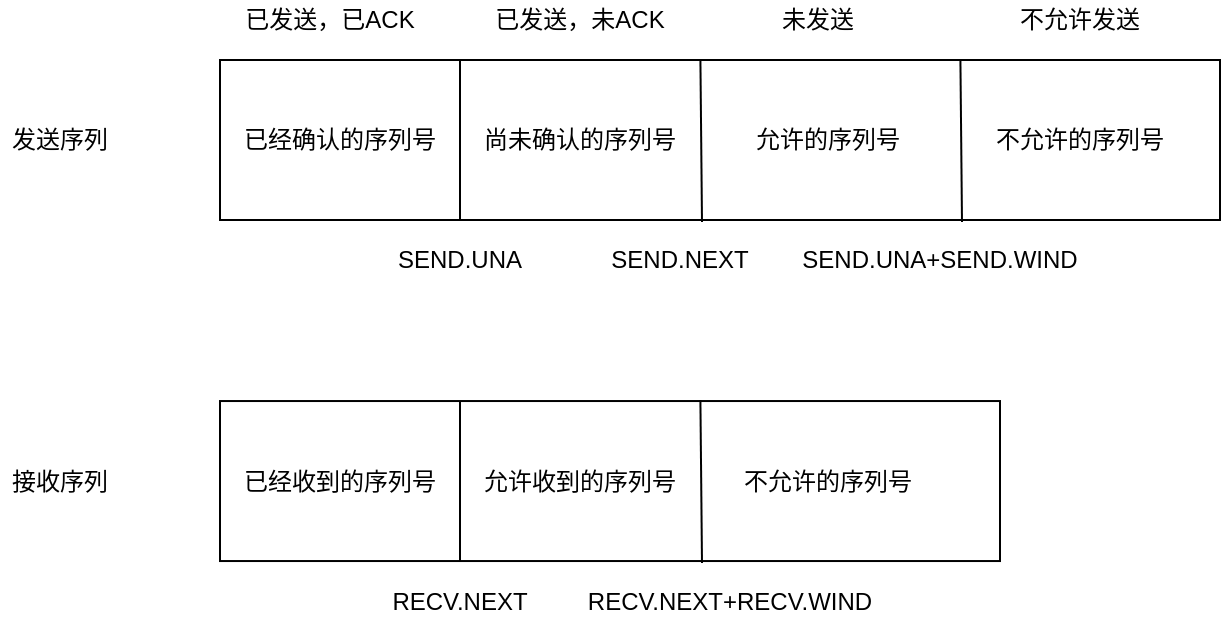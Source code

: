 <mxfile version="15.0.3" type="github">
  <diagram id="OLb6H99NVurHBAbNcIay" name="Page-1">
    <mxGraphModel dx="1106" dy="702" grid="1" gridSize="10" guides="1" tooltips="1" connect="1" arrows="1" fold="1" page="1" pageScale="1" pageWidth="827" pageHeight="1169" math="0" shadow="0">
      <root>
        <mxCell id="0" />
        <mxCell id="1" parent="0" />
        <mxCell id="IQePV8dx6CvxLop7wID3-1" value="" style="rounded=0;whiteSpace=wrap;html=1;" vertex="1" parent="1">
          <mxGeometry x="160" y="200" width="500" height="80" as="geometry" />
        </mxCell>
        <mxCell id="IQePV8dx6CvxLop7wID3-2" value="" style="endArrow=none;html=1;entryX=0.698;entryY=-0.019;entryDx=0;entryDy=0;entryPerimeter=0;" edge="1" parent="1">
          <mxGeometry width="50" height="50" relative="1" as="geometry">
            <mxPoint x="401" y="281" as="sourcePoint" />
            <mxPoint x="400.2" y="199.48" as="targetPoint" />
          </mxGeometry>
        </mxCell>
        <mxCell id="IQePV8dx6CvxLop7wID3-3" value="" style="endArrow=none;html=1;" edge="1" parent="1">
          <mxGeometry width="50" height="50" relative="1" as="geometry">
            <mxPoint x="280" y="280" as="sourcePoint" />
            <mxPoint x="280" y="200" as="targetPoint" />
          </mxGeometry>
        </mxCell>
        <mxCell id="IQePV8dx6CvxLop7wID3-5" value="SEND.UNA" style="text;html=1;strokeColor=none;fillColor=none;align=center;verticalAlign=middle;whiteSpace=wrap;rounded=0;" vertex="1" parent="1">
          <mxGeometry x="260" y="290" width="40" height="20" as="geometry" />
        </mxCell>
        <mxCell id="IQePV8dx6CvxLop7wID3-6" value="SEND.NEXT" style="text;html=1;strokeColor=none;fillColor=none;align=center;verticalAlign=middle;whiteSpace=wrap;rounded=0;" vertex="1" parent="1">
          <mxGeometry x="370" y="290" width="40" height="20" as="geometry" />
        </mxCell>
        <mxCell id="IQePV8dx6CvxLop7wID3-7" value="" style="endArrow=none;html=1;entryX=0.698;entryY=-0.019;entryDx=0;entryDy=0;entryPerimeter=0;" edge="1" parent="1">
          <mxGeometry width="50" height="50" relative="1" as="geometry">
            <mxPoint x="531" y="281" as="sourcePoint" />
            <mxPoint x="530.2" y="199.48" as="targetPoint" />
          </mxGeometry>
        </mxCell>
        <mxCell id="IQePV8dx6CvxLop7wID3-8" value="SEND.UNA+SEND.WIND" style="text;html=1;strokeColor=none;fillColor=none;align=center;verticalAlign=middle;whiteSpace=wrap;rounded=0;" vertex="1" parent="1">
          <mxGeometry x="500" y="290" width="40" height="20" as="geometry" />
        </mxCell>
        <mxCell id="IQePV8dx6CvxLop7wID3-9" value="已经确认的序列号" style="text;html=1;strokeColor=none;fillColor=none;align=center;verticalAlign=middle;whiteSpace=wrap;rounded=0;" vertex="1" parent="1">
          <mxGeometry x="170" y="225" width="100" height="30" as="geometry" />
        </mxCell>
        <mxCell id="IQePV8dx6CvxLop7wID3-10" value="尚未确认的序列号" style="text;html=1;strokeColor=none;fillColor=none;align=center;verticalAlign=middle;whiteSpace=wrap;rounded=0;" vertex="1" parent="1">
          <mxGeometry x="290" y="225" width="100" height="30" as="geometry" />
        </mxCell>
        <mxCell id="IQePV8dx6CvxLop7wID3-11" value="允许的序列号" style="text;html=1;strokeColor=none;fillColor=none;align=center;verticalAlign=middle;whiteSpace=wrap;rounded=0;" vertex="1" parent="1">
          <mxGeometry x="414" y="225" width="100" height="30" as="geometry" />
        </mxCell>
        <mxCell id="IQePV8dx6CvxLop7wID3-12" value="发送序列" style="text;html=1;strokeColor=none;fillColor=none;align=center;verticalAlign=middle;whiteSpace=wrap;rounded=0;" vertex="1" parent="1">
          <mxGeometry x="50" y="230" width="60" height="20" as="geometry" />
        </mxCell>
        <mxCell id="IQePV8dx6CvxLop7wID3-13" value="" style="rounded=0;whiteSpace=wrap;html=1;" vertex="1" parent="1">
          <mxGeometry x="160" y="370.52" width="390" height="80" as="geometry" />
        </mxCell>
        <mxCell id="IQePV8dx6CvxLop7wID3-14" value="" style="endArrow=none;html=1;entryX=0.698;entryY=-0.019;entryDx=0;entryDy=0;entryPerimeter=0;" edge="1" parent="1">
          <mxGeometry width="50" height="50" relative="1" as="geometry">
            <mxPoint x="401" y="451.52" as="sourcePoint" />
            <mxPoint x="400.2" y="370" as="targetPoint" />
          </mxGeometry>
        </mxCell>
        <mxCell id="IQePV8dx6CvxLop7wID3-15" value="" style="endArrow=none;html=1;" edge="1" parent="1">
          <mxGeometry width="50" height="50" relative="1" as="geometry">
            <mxPoint x="280" y="450.52" as="sourcePoint" />
            <mxPoint x="280" y="370.52" as="targetPoint" />
          </mxGeometry>
        </mxCell>
        <mxCell id="IQePV8dx6CvxLop7wID3-16" value="RECV.NEXT" style="text;html=1;strokeColor=none;fillColor=none;align=center;verticalAlign=middle;whiteSpace=wrap;rounded=0;" vertex="1" parent="1">
          <mxGeometry x="260" y="460.52" width="40" height="20" as="geometry" />
        </mxCell>
        <mxCell id="IQePV8dx6CvxLop7wID3-17" value="RECV.NEXT+RECV.WIND" style="text;html=1;strokeColor=none;fillColor=none;align=center;verticalAlign=middle;whiteSpace=wrap;rounded=0;" vertex="1" parent="1">
          <mxGeometry x="395" y="460.52" width="40" height="20" as="geometry" />
        </mxCell>
        <mxCell id="IQePV8dx6CvxLop7wID3-20" value="已经收到的序列号" style="text;html=1;strokeColor=none;fillColor=none;align=center;verticalAlign=middle;whiteSpace=wrap;rounded=0;" vertex="1" parent="1">
          <mxGeometry x="170" y="395.52" width="100" height="30" as="geometry" />
        </mxCell>
        <mxCell id="IQePV8dx6CvxLop7wID3-21" value="允许收到的序列号" style="text;html=1;strokeColor=none;fillColor=none;align=center;verticalAlign=middle;whiteSpace=wrap;rounded=0;" vertex="1" parent="1">
          <mxGeometry x="290" y="395.52" width="100" height="30" as="geometry" />
        </mxCell>
        <mxCell id="IQePV8dx6CvxLop7wID3-23" value="接收序列" style="text;html=1;strokeColor=none;fillColor=none;align=center;verticalAlign=middle;whiteSpace=wrap;rounded=0;" vertex="1" parent="1">
          <mxGeometry x="50" y="400.52" width="60" height="20" as="geometry" />
        </mxCell>
        <mxCell id="IQePV8dx6CvxLop7wID3-24" value="已发送，已ACK" style="text;html=1;strokeColor=none;fillColor=none;align=center;verticalAlign=middle;whiteSpace=wrap;rounded=0;" vertex="1" parent="1">
          <mxGeometry x="160" y="170" width="110" height="20" as="geometry" />
        </mxCell>
        <mxCell id="IQePV8dx6CvxLop7wID3-25" value="不允许的序列号" style="text;html=1;strokeColor=none;fillColor=none;align=center;verticalAlign=middle;whiteSpace=wrap;rounded=0;" vertex="1" parent="1">
          <mxGeometry x="540" y="225" width="100" height="30" as="geometry" />
        </mxCell>
        <mxCell id="IQePV8dx6CvxLop7wID3-27" value="已发送，未ACK" style="text;html=1;strokeColor=none;fillColor=none;align=center;verticalAlign=middle;whiteSpace=wrap;rounded=0;" vertex="1" parent="1">
          <mxGeometry x="285" y="170" width="110" height="20" as="geometry" />
        </mxCell>
        <mxCell id="IQePV8dx6CvxLop7wID3-28" value="未发送" style="text;html=1;strokeColor=none;fillColor=none;align=center;verticalAlign=middle;whiteSpace=wrap;rounded=0;" vertex="1" parent="1">
          <mxGeometry x="404" y="170" width="110" height="20" as="geometry" />
        </mxCell>
        <mxCell id="IQePV8dx6CvxLop7wID3-29" value="不允许发送" style="text;html=1;strokeColor=none;fillColor=none;align=center;verticalAlign=middle;whiteSpace=wrap;rounded=0;" vertex="1" parent="1">
          <mxGeometry x="535" y="170" width="110" height="20" as="geometry" />
        </mxCell>
        <mxCell id="IQePV8dx6CvxLop7wID3-31" value="不允许的序列号" style="text;html=1;strokeColor=none;fillColor=none;align=center;verticalAlign=middle;whiteSpace=wrap;rounded=0;" vertex="1" parent="1">
          <mxGeometry x="404" y="395.52" width="120" height="30" as="geometry" />
        </mxCell>
      </root>
    </mxGraphModel>
  </diagram>
</mxfile>
